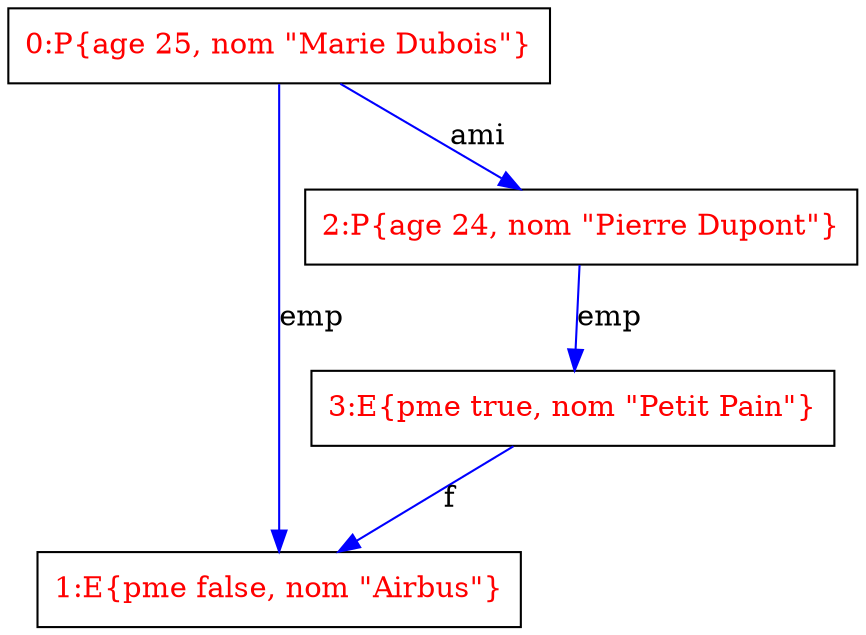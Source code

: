 digraph G {
  0 [label="0:P{age 25, nom \"Marie Dubois\"}", shape=box,
     fontcolor="#FF0000", ];
  1 [label="1:E{pme false, nom \"Airbus\"}", shape=box, fontcolor="#FF0000", ];
  2 [label="2:P{age 24, nom \"Pierre Dupont\"}", shape=box,
     fontcolor="#FF0000", ];
  3 [label="3:E{pme true, nom \"Petit Pain\"}", shape=box,
     fontcolor="#FF0000", ];
  
  
  0 -> 1 [color="#0000FF", label="emp", ];
  0 -> 2 [color="#0000FF", label="ami", ];
  2 -> 3 [color="#0000FF", label="emp", ];
  3 -> 1 [color="#0000FF", label="f", ];
  
  }

